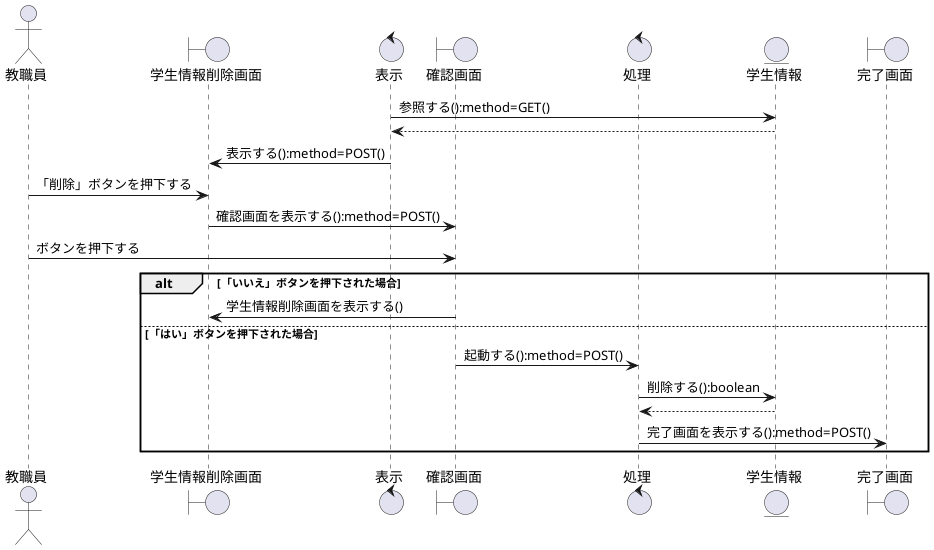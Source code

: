 @startuml 学生情報削除

actor    "教職員"          as User
boundary "学生情報削除画面" as b1
control  "表示"            as c1
boundary "確認画面"        as b2
control  "処理"            as c2
entity   "学生情報"        as e1
boundary "完了画面"        as b3


'流れ
c1    -> e1:参照する():method=GET()
c1   <-- e1
c1    -> b1:表示する():method=POST()
User  -> b1:「削除」ボタンを押下する
'削除する学生の情報を持っている
b1    -> b2:確認画面を表示する():method=POST()
User  -> b2:ボタンを押下する

'場合分け
alt 「いいえ」ボタンを押下された場合
    '学生情報削除画面を表示する
    b2 -> b1:学生情報削除画面を表示する()
else 「はい」ボタンを押下された場合
    '削除する
    b2  -> c2:起動する():method=POST()
    c2  -> e1:削除する():boolean
    c2 <-- e1
    c2  -> b3:完了画面を表示する():method=POST()
end

@enduml